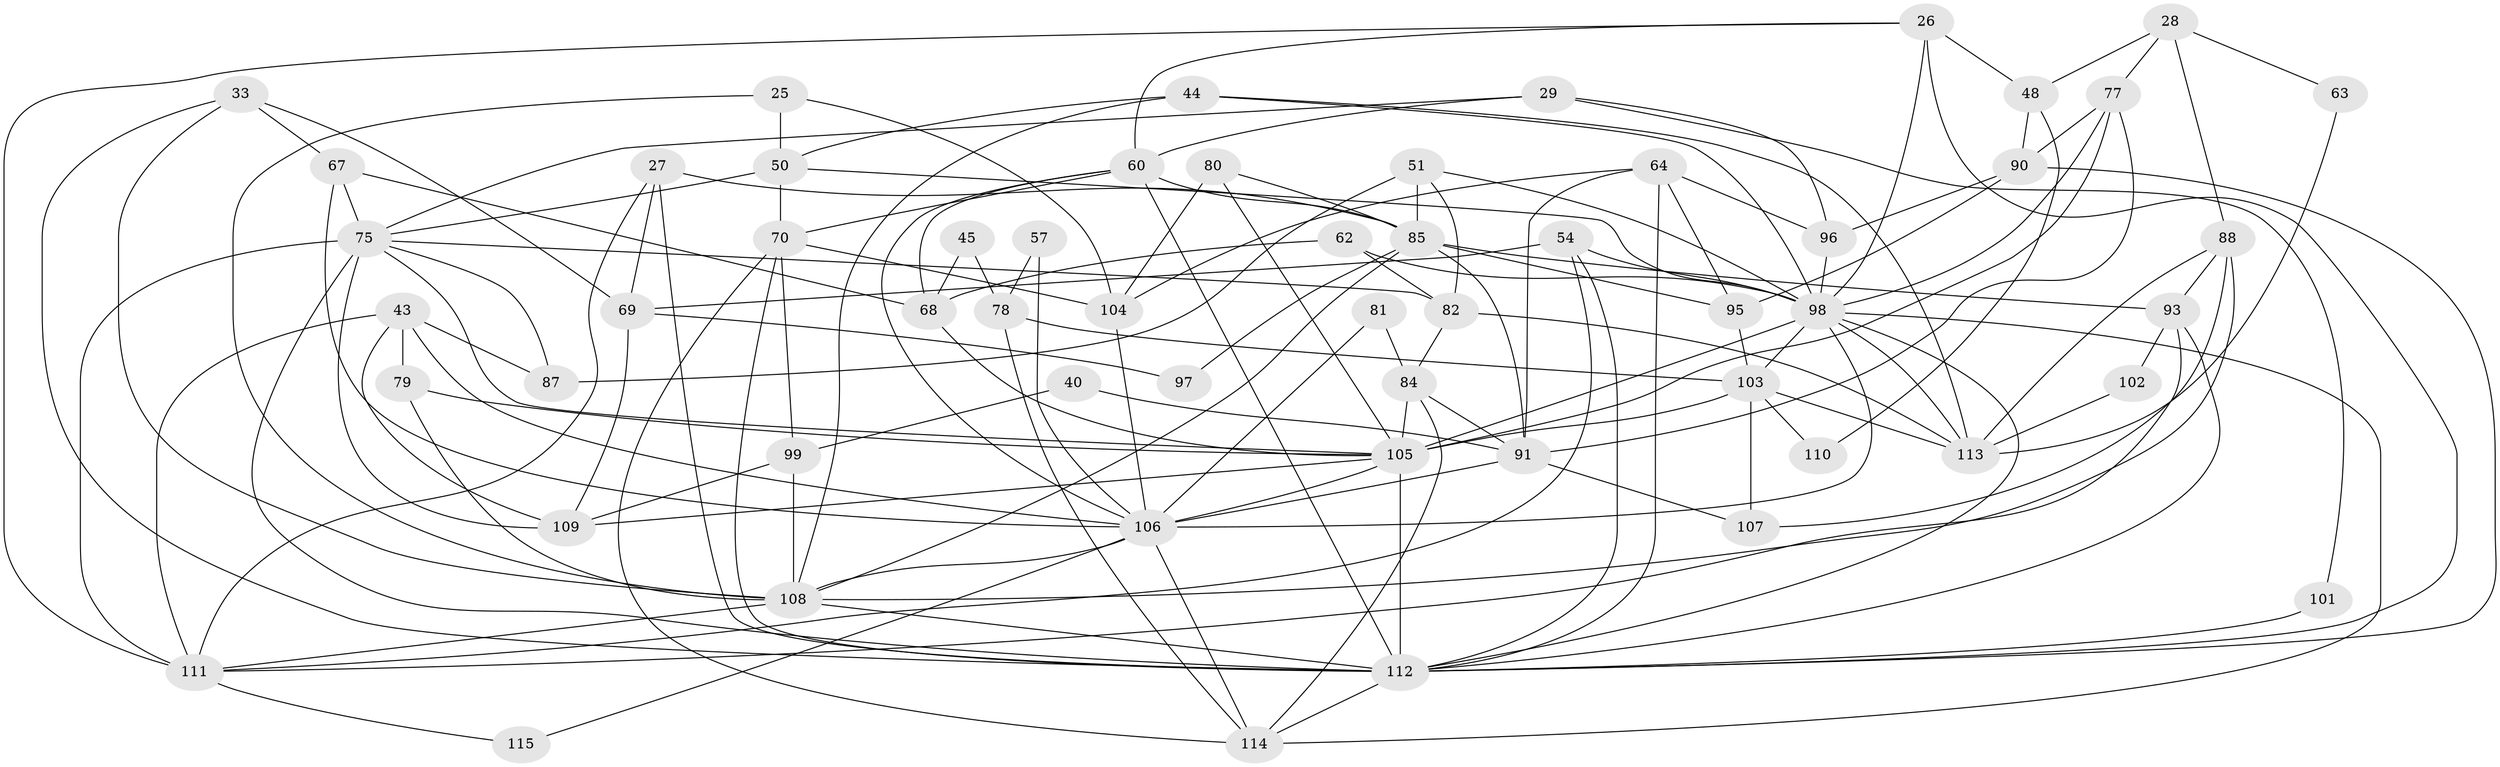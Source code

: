 // original degree distribution, {3: 0.1826086956521739, 4: 0.2782608695652174, 7: 0.034782608695652174, 6: 0.11304347826086956, 5: 0.19130434782608696, 2: 0.19130434782608696, 9: 0.008695652173913044}
// Generated by graph-tools (version 1.1) at 2025/49/03/09/25 04:49:25]
// undirected, 57 vertices, 144 edges
graph export_dot {
graph [start="1"]
  node [color=gray90,style=filled];
  25;
  26 [super="+5"];
  27;
  28;
  29;
  33;
  40;
  43;
  44 [super="+32"];
  45;
  48;
  50 [super="+39"];
  51;
  54 [super="+30"];
  57;
  60 [super="+10"];
  62;
  63;
  64;
  67;
  68 [super="+7"];
  69;
  70 [super="+38+65"];
  75 [super="+21+14+53"];
  77 [super="+55"];
  78;
  79;
  80;
  81;
  82;
  84 [super="+83"];
  85 [super="+49"];
  87 [super="+71"];
  88 [super="+22"];
  90 [super="+9"];
  91 [super="+37+46"];
  93 [super="+41"];
  95;
  96;
  97;
  98 [super="+73"];
  99;
  101;
  102;
  103 [super="+72"];
  104 [super="+56"];
  105 [super="+94+23+76"];
  106 [super="+100"];
  107 [super="+42"];
  108 [super="+15+59+61"];
  109 [super="+47"];
  110;
  111 [super="+3+11+31"];
  112 [super="+16+89+58"];
  113 [super="+35"];
  114 [super="+92"];
  115;
  25 -- 108;
  25 -- 104;
  25 -- 50;
  26 -- 48;
  26 -- 60 [weight=2];
  26 -- 112 [weight=3];
  26 -- 111;
  26 -- 98;
  27 -- 69;
  27 -- 85;
  27 -- 111;
  27 -- 112;
  28 -- 48;
  28 -- 77;
  28 -- 63;
  28 -- 88;
  29 -- 96;
  29 -- 101;
  29 -- 60;
  29 -- 75;
  33 -- 69;
  33 -- 67;
  33 -- 112;
  33 -- 108;
  40 -- 99;
  40 -- 91;
  43 -- 79;
  43 -- 87;
  43 -- 109;
  43 -- 106;
  43 -- 111;
  44 -- 113;
  44 -- 50;
  44 -- 108 [weight=3];
  44 -- 98;
  45 -- 78;
  45 -- 68;
  48 -- 90;
  48 -- 110;
  50 -- 98;
  50 -- 75;
  50 -- 70;
  51 -- 82;
  51 -- 85 [weight=2];
  51 -- 87;
  51 -- 98;
  54 -- 112 [weight=2];
  54 -- 69;
  54 -- 111;
  54 -- 98;
  57 -- 106;
  57 -- 78;
  60 -- 68;
  60 -- 106 [weight=2];
  60 -- 70 [weight=2];
  60 -- 85;
  60 -- 112;
  62 -- 82;
  62 -- 68;
  62 -- 98;
  63 -- 113;
  64 -- 96;
  64 -- 91;
  64 -- 95;
  64 -- 104 [weight=2];
  64 -- 112 [weight=2];
  67 -- 75;
  67 -- 68;
  67 -- 106;
  68 -- 105;
  69 -- 109 [weight=2];
  69 -- 97;
  70 -- 114;
  70 -- 104;
  70 -- 112;
  70 -- 99;
  75 -- 111 [weight=2];
  75 -- 112 [weight=2];
  75 -- 109;
  75 -- 82;
  75 -- 87;
  75 -- 105;
  77 -- 105 [weight=2];
  77 -- 98;
  77 -- 90;
  77 -- 91;
  78 -- 114;
  78 -- 103;
  79 -- 105;
  79 -- 108;
  80 -- 104;
  80 -- 85;
  80 -- 105;
  81 -- 84;
  81 -- 106;
  82 -- 84;
  82 -- 113;
  84 -- 114;
  84 -- 105 [weight=2];
  84 -- 91;
  85 -- 95 [weight=2];
  85 -- 97;
  85 -- 93;
  85 -- 108;
  85 -- 91 [weight=2];
  88 -- 108 [weight=2];
  88 -- 93;
  88 -- 113;
  88 -- 107;
  90 -- 96;
  90 -- 95;
  90 -- 112;
  91 -- 106;
  91 -- 107;
  93 -- 102;
  93 -- 112;
  93 -- 111;
  95 -- 103;
  96 -- 98;
  98 -- 114;
  98 -- 113;
  98 -- 103;
  98 -- 105;
  98 -- 106;
  98 -- 112;
  99 -- 109;
  99 -- 108;
  101 -- 112;
  102 -- 113;
  103 -- 113 [weight=2];
  103 -- 110;
  103 -- 105 [weight=2];
  103 -- 107;
  104 -- 106;
  105 -- 112 [weight=4];
  105 -- 106 [weight=2];
  105 -- 109;
  106 -- 114 [weight=2];
  106 -- 115;
  106 -- 108;
  108 -- 111 [weight=2];
  108 -- 112;
  111 -- 115;
  112 -- 114 [weight=2];
}

